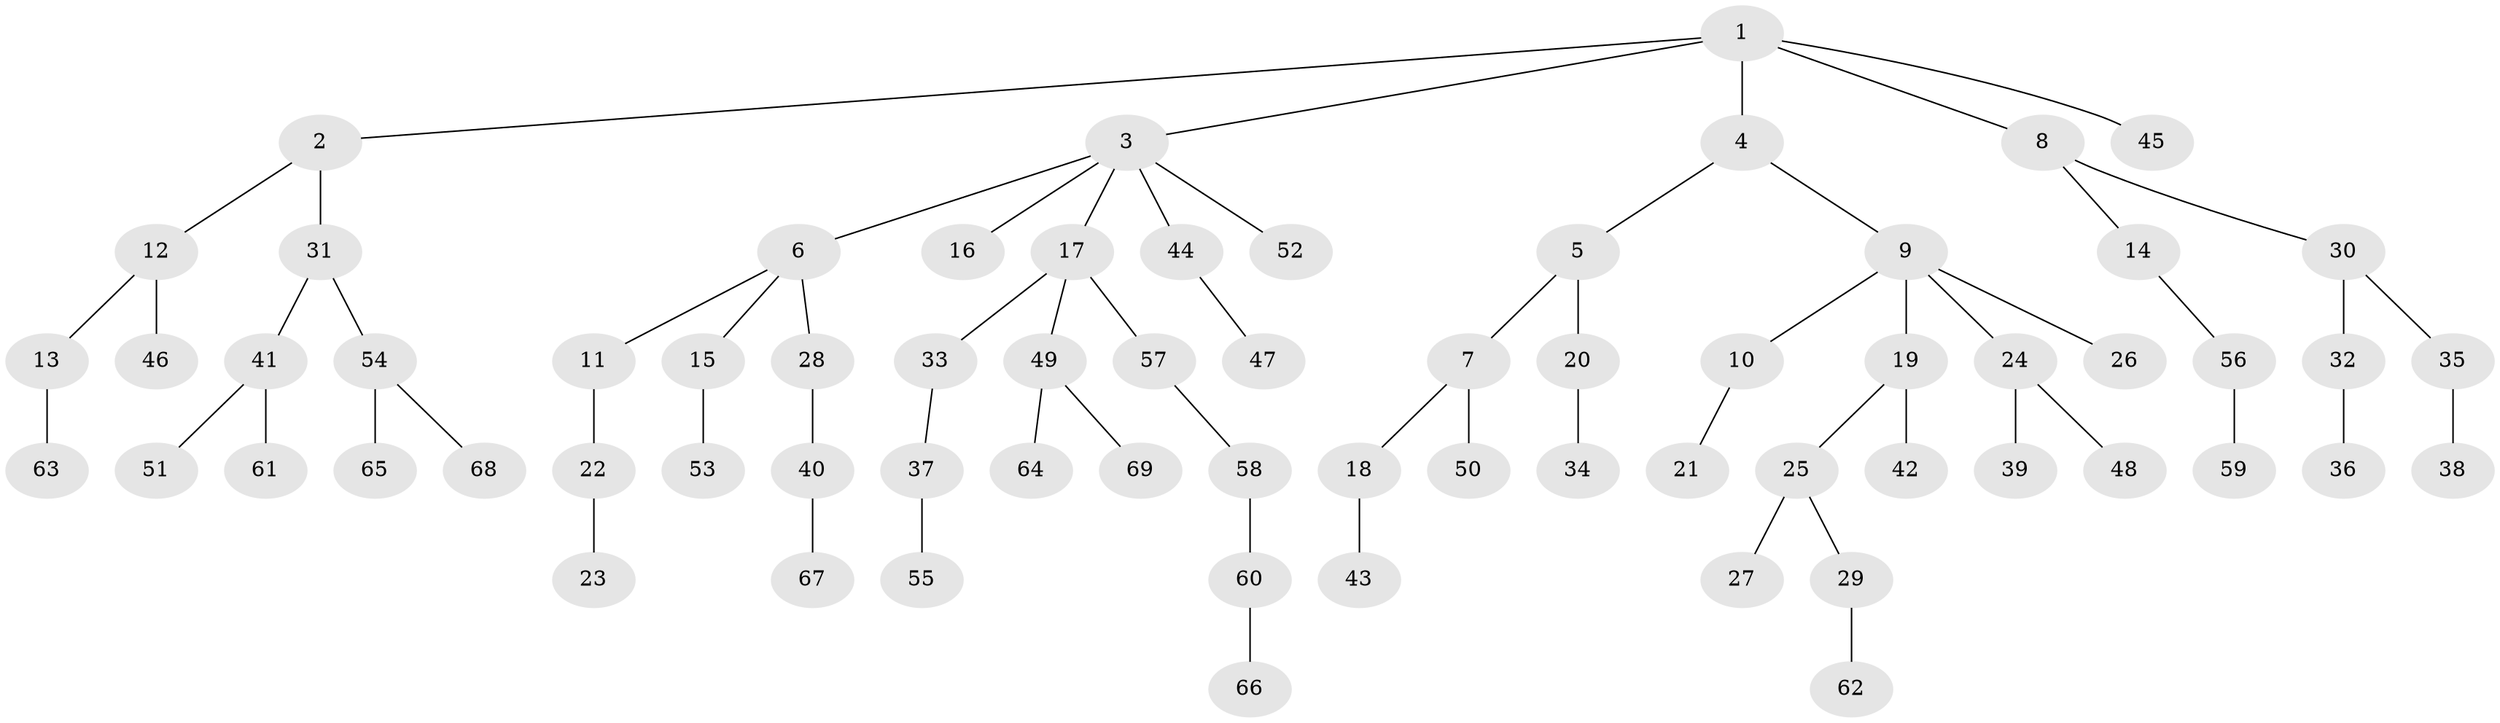 // coarse degree distribution, {6: 0.046511627906976744, 4: 0.11627906976744186, 5: 0.023255813953488372, 3: 0.046511627906976744, 1: 0.5813953488372093, 2: 0.18604651162790697}
// Generated by graph-tools (version 1.1) at 2025/24/03/03/25 07:24:05]
// undirected, 69 vertices, 68 edges
graph export_dot {
graph [start="1"]
  node [color=gray90,style=filled];
  1;
  2;
  3;
  4;
  5;
  6;
  7;
  8;
  9;
  10;
  11;
  12;
  13;
  14;
  15;
  16;
  17;
  18;
  19;
  20;
  21;
  22;
  23;
  24;
  25;
  26;
  27;
  28;
  29;
  30;
  31;
  32;
  33;
  34;
  35;
  36;
  37;
  38;
  39;
  40;
  41;
  42;
  43;
  44;
  45;
  46;
  47;
  48;
  49;
  50;
  51;
  52;
  53;
  54;
  55;
  56;
  57;
  58;
  59;
  60;
  61;
  62;
  63;
  64;
  65;
  66;
  67;
  68;
  69;
  1 -- 2;
  1 -- 3;
  1 -- 4;
  1 -- 8;
  1 -- 45;
  2 -- 12;
  2 -- 31;
  3 -- 6;
  3 -- 16;
  3 -- 17;
  3 -- 44;
  3 -- 52;
  4 -- 5;
  4 -- 9;
  5 -- 7;
  5 -- 20;
  6 -- 11;
  6 -- 15;
  6 -- 28;
  7 -- 18;
  7 -- 50;
  8 -- 14;
  8 -- 30;
  9 -- 10;
  9 -- 19;
  9 -- 24;
  9 -- 26;
  10 -- 21;
  11 -- 22;
  12 -- 13;
  12 -- 46;
  13 -- 63;
  14 -- 56;
  15 -- 53;
  17 -- 33;
  17 -- 49;
  17 -- 57;
  18 -- 43;
  19 -- 25;
  19 -- 42;
  20 -- 34;
  22 -- 23;
  24 -- 39;
  24 -- 48;
  25 -- 27;
  25 -- 29;
  28 -- 40;
  29 -- 62;
  30 -- 32;
  30 -- 35;
  31 -- 41;
  31 -- 54;
  32 -- 36;
  33 -- 37;
  35 -- 38;
  37 -- 55;
  40 -- 67;
  41 -- 51;
  41 -- 61;
  44 -- 47;
  49 -- 64;
  49 -- 69;
  54 -- 65;
  54 -- 68;
  56 -- 59;
  57 -- 58;
  58 -- 60;
  60 -- 66;
}
